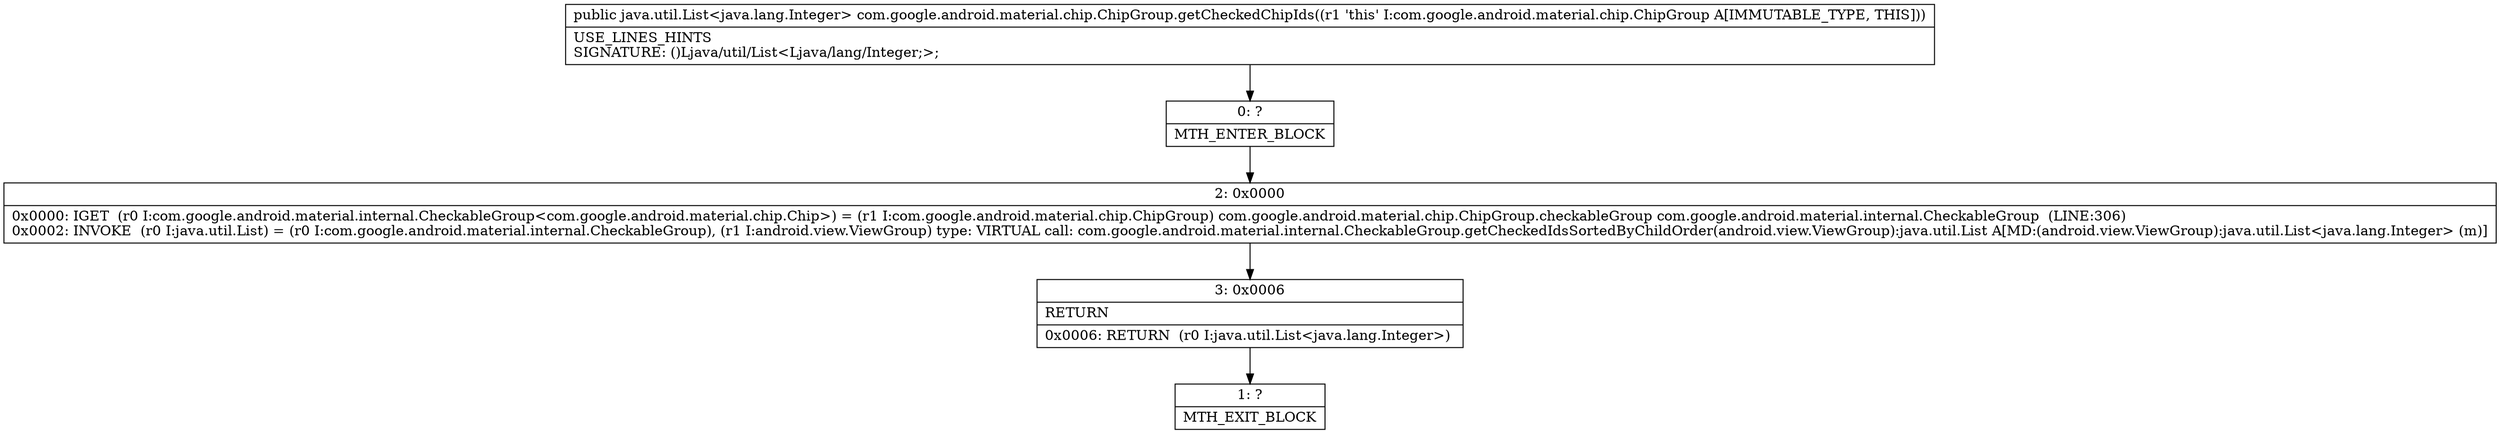 digraph "CFG forcom.google.android.material.chip.ChipGroup.getCheckedChipIds()Ljava\/util\/List;" {
Node_0 [shape=record,label="{0\:\ ?|MTH_ENTER_BLOCK\l}"];
Node_2 [shape=record,label="{2\:\ 0x0000|0x0000: IGET  (r0 I:com.google.android.material.internal.CheckableGroup\<com.google.android.material.chip.Chip\>) = (r1 I:com.google.android.material.chip.ChipGroup) com.google.android.material.chip.ChipGroup.checkableGroup com.google.android.material.internal.CheckableGroup  (LINE:306)\l0x0002: INVOKE  (r0 I:java.util.List) = (r0 I:com.google.android.material.internal.CheckableGroup), (r1 I:android.view.ViewGroup) type: VIRTUAL call: com.google.android.material.internal.CheckableGroup.getCheckedIdsSortedByChildOrder(android.view.ViewGroup):java.util.List A[MD:(android.view.ViewGroup):java.util.List\<java.lang.Integer\> (m)]\l}"];
Node_3 [shape=record,label="{3\:\ 0x0006|RETURN\l|0x0006: RETURN  (r0 I:java.util.List\<java.lang.Integer\>) \l}"];
Node_1 [shape=record,label="{1\:\ ?|MTH_EXIT_BLOCK\l}"];
MethodNode[shape=record,label="{public java.util.List\<java.lang.Integer\> com.google.android.material.chip.ChipGroup.getCheckedChipIds((r1 'this' I:com.google.android.material.chip.ChipGroup A[IMMUTABLE_TYPE, THIS]))  | USE_LINES_HINTS\lSIGNATURE: ()Ljava\/util\/List\<Ljava\/lang\/Integer;\>;\l}"];
MethodNode -> Node_0;Node_0 -> Node_2;
Node_2 -> Node_3;
Node_3 -> Node_1;
}

